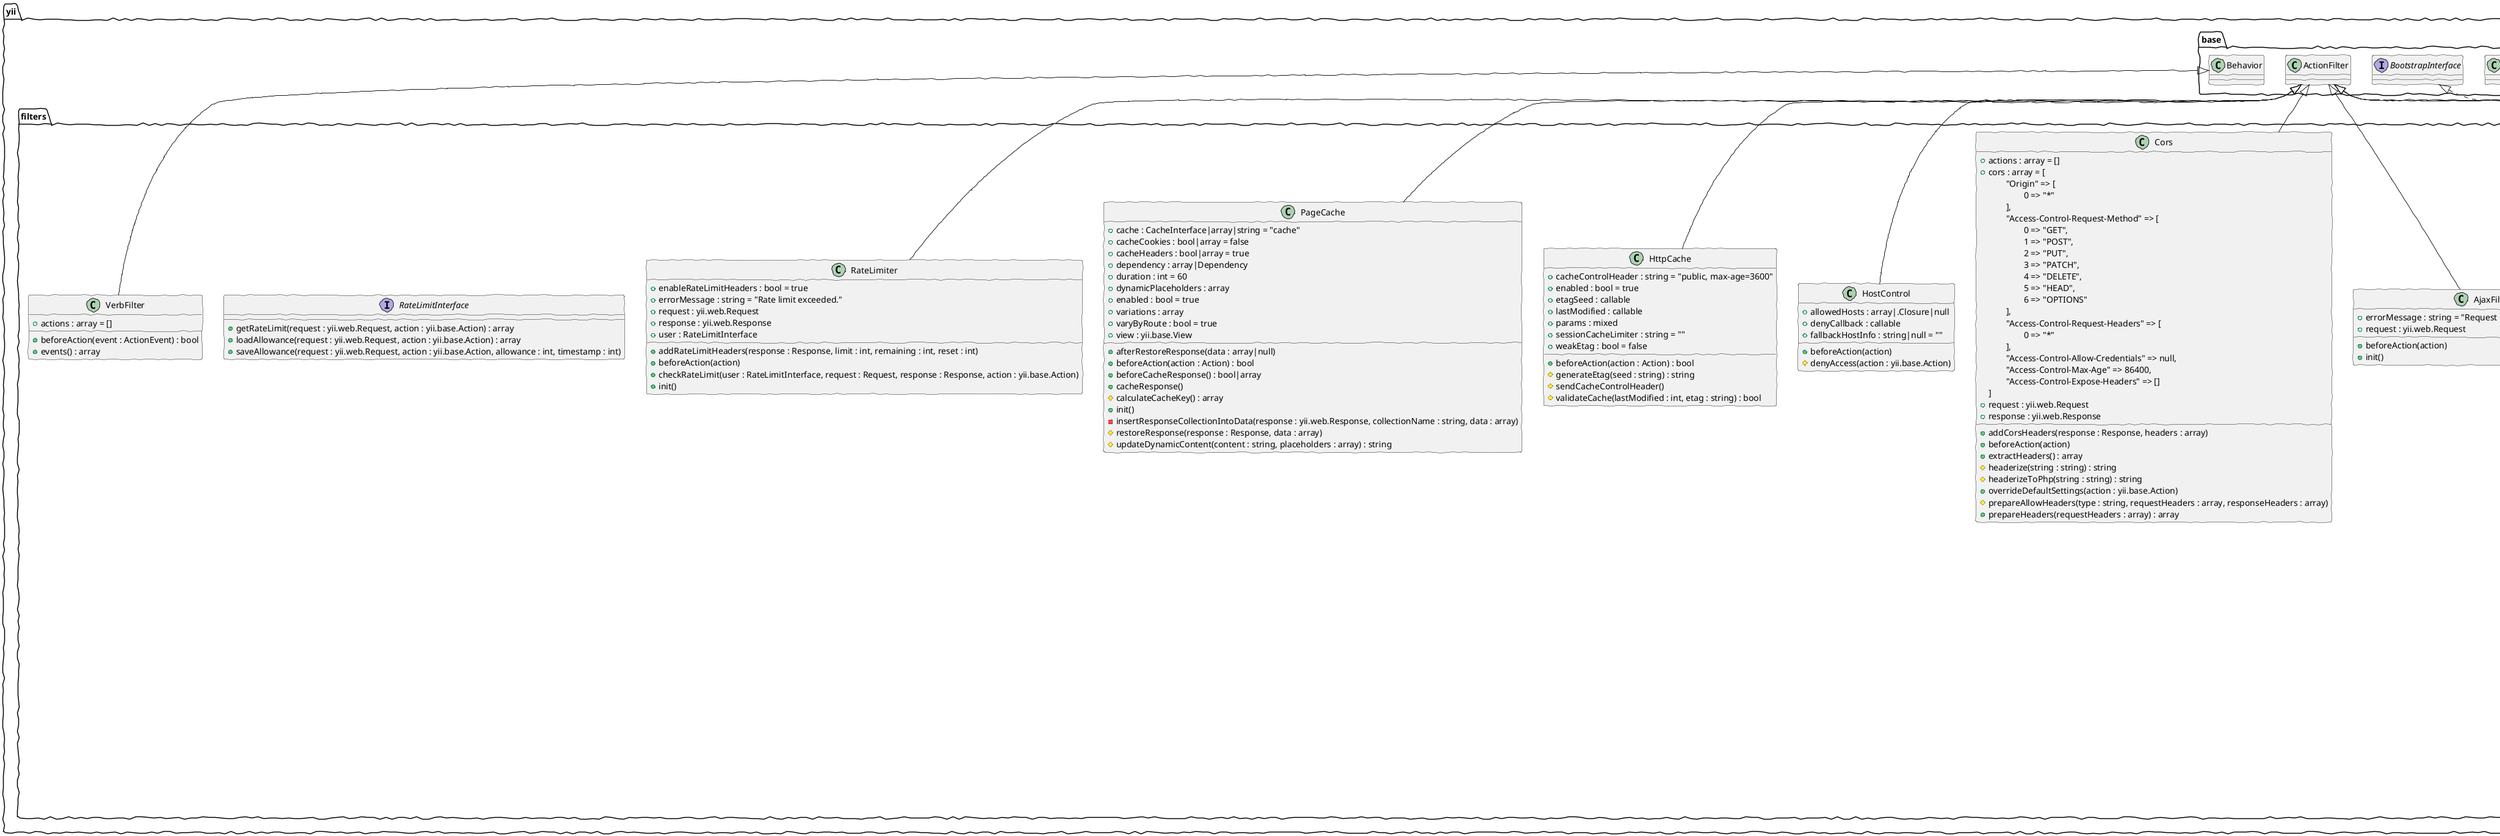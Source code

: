 @startuml
skinparam handwritten true
class yii.filters.AccessControl {
    +denyCallback : callable
    +ruleConfig : array = [
        \t"class" => "yii\filters\AccessRule"
    ]
    +rules : array = []
    +user : User|array|string|false = "user"
    +beforeAction(action : Action) : bool
    #denyAccess(user : User|false)
    +init()
}
class yii.filters.AccessControl extends yii.base.ActionFilter
class yii.filters.AccessRule {
    +actions : array
    +allow : bool
    +controllers : array
    +denyCallback : callable
    +ips : array
    +matchCallback : callable
    +permissions : array
    +roleParams : array|Closure = []
    +roles : array
    +verbs : array
    +allows(action : Action, user : User|false, request : Request) : bool|null
    #matchAction(action : Action) : bool
    #matchController(controller : Controller) : bool
    #matchCustom(action : Action) : bool
    #matchIP(ip : string|null) : bool
    #matchRole(user : User) : bool
    #matchVerb(verb : string) : bool
}
class yii.filters.AccessRule extends yii.base.Component
class yii.filters.AjaxFilter {
    +errorMessage : string = "Request must be XMLHttpRequest."
    +request : yii.web.Request
    +beforeAction(action)
    +init()
}
class yii.filters.AjaxFilter extends yii.base.ActionFilter
class yii.filters.ContentNegotiator {
    +formatParam : string = "_format"
    +formats : array
    +languageParam : string = "_lang"
    +languages : array
    +request : yii.web.Request
    +response : yii.web.Response
    +beforeAction(action)
    +bootstrap(app)
    #isLanguageSupported(requested : string, supported : string) : bool
    +negotiate()
    #negotiateContentType(request : Request, response : Response)
    #negotiateLanguage(request : Request) : string
}
class yii.filters.ContentNegotiator extends yii.base.ActionFilter
class yii.filters.ContentNegotiator implements yii.base.BootstrapInterface
class yii.filters.Cors {
    +actions : array = []
    +cors : array = [
        \t"Origin" => [
        \t    \t0 => "*"
        \t],
        \t"Access-Control-Request-Method" => [
        \t    \t0 => "GET",
        \t    \t1 => "POST",
        \t    \t2 => "PUT",
        \t    \t3 => "PATCH",
        \t    \t4 => "DELETE",
        \t    \t5 => "HEAD",
        \t    \t6 => "OPTIONS"
        \t],
        \t"Access-Control-Request-Headers" => [
        \t    \t0 => "*"
        \t],
        \t"Access-Control-Allow-Credentials" => null,
        \t"Access-Control-Max-Age" => 86400,
        \t"Access-Control-Expose-Headers" => []
    ]
    +request : yii.web.Request
    +response : yii.web.Response
    +addCorsHeaders(response : Response, headers : array)
    +beforeAction(action)
    +extractHeaders() : array
    #headerize(string : string) : string
    #headerizeToPhp(string : string) : string
    +overrideDefaultSettings(action : yii.base.Action)
    #prepareAllowHeaders(type : string, requestHeaders : array, responseHeaders : array)
    +prepareHeaders(requestHeaders : array) : array
}
class yii.filters.Cors extends yii.base.ActionFilter
class yii.filters.HostControl {
    +allowedHosts : array|.Closure|null
    +denyCallback : callable
    +fallbackHostInfo : string|null = ""
    +beforeAction(action)
    #denyAccess(action : yii.base.Action)
}
class yii.filters.HostControl extends yii.base.ActionFilter
class yii.filters.HttpCache {
    +cacheControlHeader : string = "public, max-age=3600"
    +enabled : bool = true
    +etagSeed : callable
    +lastModified : callable
    +params : mixed
    +sessionCacheLimiter : string = ""
    +weakEtag : bool = false
    +beforeAction(action : Action) : bool
    #generateEtag(seed : string) : string
    #sendCacheControlHeader()
    #validateCache(lastModified : int, etag : string) : bool
}
class yii.filters.HttpCache extends yii.base.ActionFilter
class yii.filters.PageCache {
    +cache : CacheInterface|array|string = "cache"
    +cacheCookies : bool|array = false
    +cacheHeaders : bool|array = true
    +dependency : array|Dependency
    +duration : int = 60
    +dynamicPlaceholders : array
    +enabled : bool = true
    +variations : array
    +varyByRoute : bool = true
    +view : yii.base.View
    +afterRestoreResponse(data : array|null)
    +beforeAction(action : Action) : bool
    +beforeCacheResponse() : bool|array
    +cacheResponse()
    #calculateCacheKey() : array
    +init()
    -insertResponseCollectionIntoData(response : yii.web.Response, collectionName : string, data : array)
    #restoreResponse(response : Response, data : array)
    #updateDynamicContent(content : string, placeholders : array) : string
}
class yii.filters.PageCache extends yii.base.ActionFilter
class yii.filters.RateLimiter {
    +enableRateLimitHeaders : bool = true
    +errorMessage : string = "Rate limit exceeded."
    +request : yii.web.Request
    +response : yii.web.Response
    +user : RateLimitInterface
    +addRateLimitHeaders(response : Response, limit : int, remaining : int, reset : int)
    +beforeAction(action)
    +checkRateLimit(user : RateLimitInterface, request : Request, response : Response, action : yii.base.Action)
    +init()
}
class yii.filters.RateLimiter extends yii.base.ActionFilter
interface yii.filters.RateLimitInterface {
    +getRateLimit(request : yii.web.Request, action : yii.base.Action) : array
    +loadAllowance(request : yii.web.Request, action : yii.base.Action) : array
    +saveAllowance(request : yii.web.Request, action : yii.base.Action, allowance : int, timestamp : int)
}
class yii.filters.VerbFilter {
    +actions : array = []
    +beforeAction(event : ActionEvent) : bool
    +events() : array
}
class yii.filters.VerbFilter extends yii.base.Behavior
interface yii.filters.auth.AuthInterface {
    +authenticate(user : User, request : Request, response : Response) : yii.web.IdentityInterface
    +challenge(response : Response)
    +handleFailure(response : Response)
}
abstract class yii.filters.auth.AuthMethod {
    +optional : array = []
    +request : yii.web.Request
    +response : yii.web.Response
    +user : yii.web.User
    +beforeAction(action)
    +challenge(response)
    +handleFailure(response)
    #isOptional(action : Action) : bool
}
class yii.filters.auth.AuthMethod extends yii.base.ActionFilter
class yii.filters.auth.AuthMethod implements yii.filters.auth.AuthInterface
class yii.filters.auth.CompositeAuth {
    +authMethods : array = []
    +authenticate(user, request, response)
    +beforeAction(action)
    +challenge(response)
}
class yii.filters.auth.CompositeAuth extends yii.filters.auth.AuthMethod
class yii.filters.auth.HttpBasicAuth {
    +auth : callable
    +realm : string = "api"
    +authenticate(user, request, response)
    +challenge(response)
}
class yii.filters.auth.HttpBasicAuth extends yii.filters.auth.AuthMethod
class yii.filters.auth.HttpBearerAuth {
    +realm : string = "api"
    +authenticate(user, request, response)
    +challenge(response)
}
class yii.filters.auth.HttpBearerAuth extends yii.filters.auth.AuthMethod
class yii.filters.auth.QueryParamAuth {
    +tokenParam : string = "access-token"
    +authenticate(user, request, response)
}
class yii.filters.auth.QueryParamAuth extends yii.filters.auth.AuthMethod
@enduml
